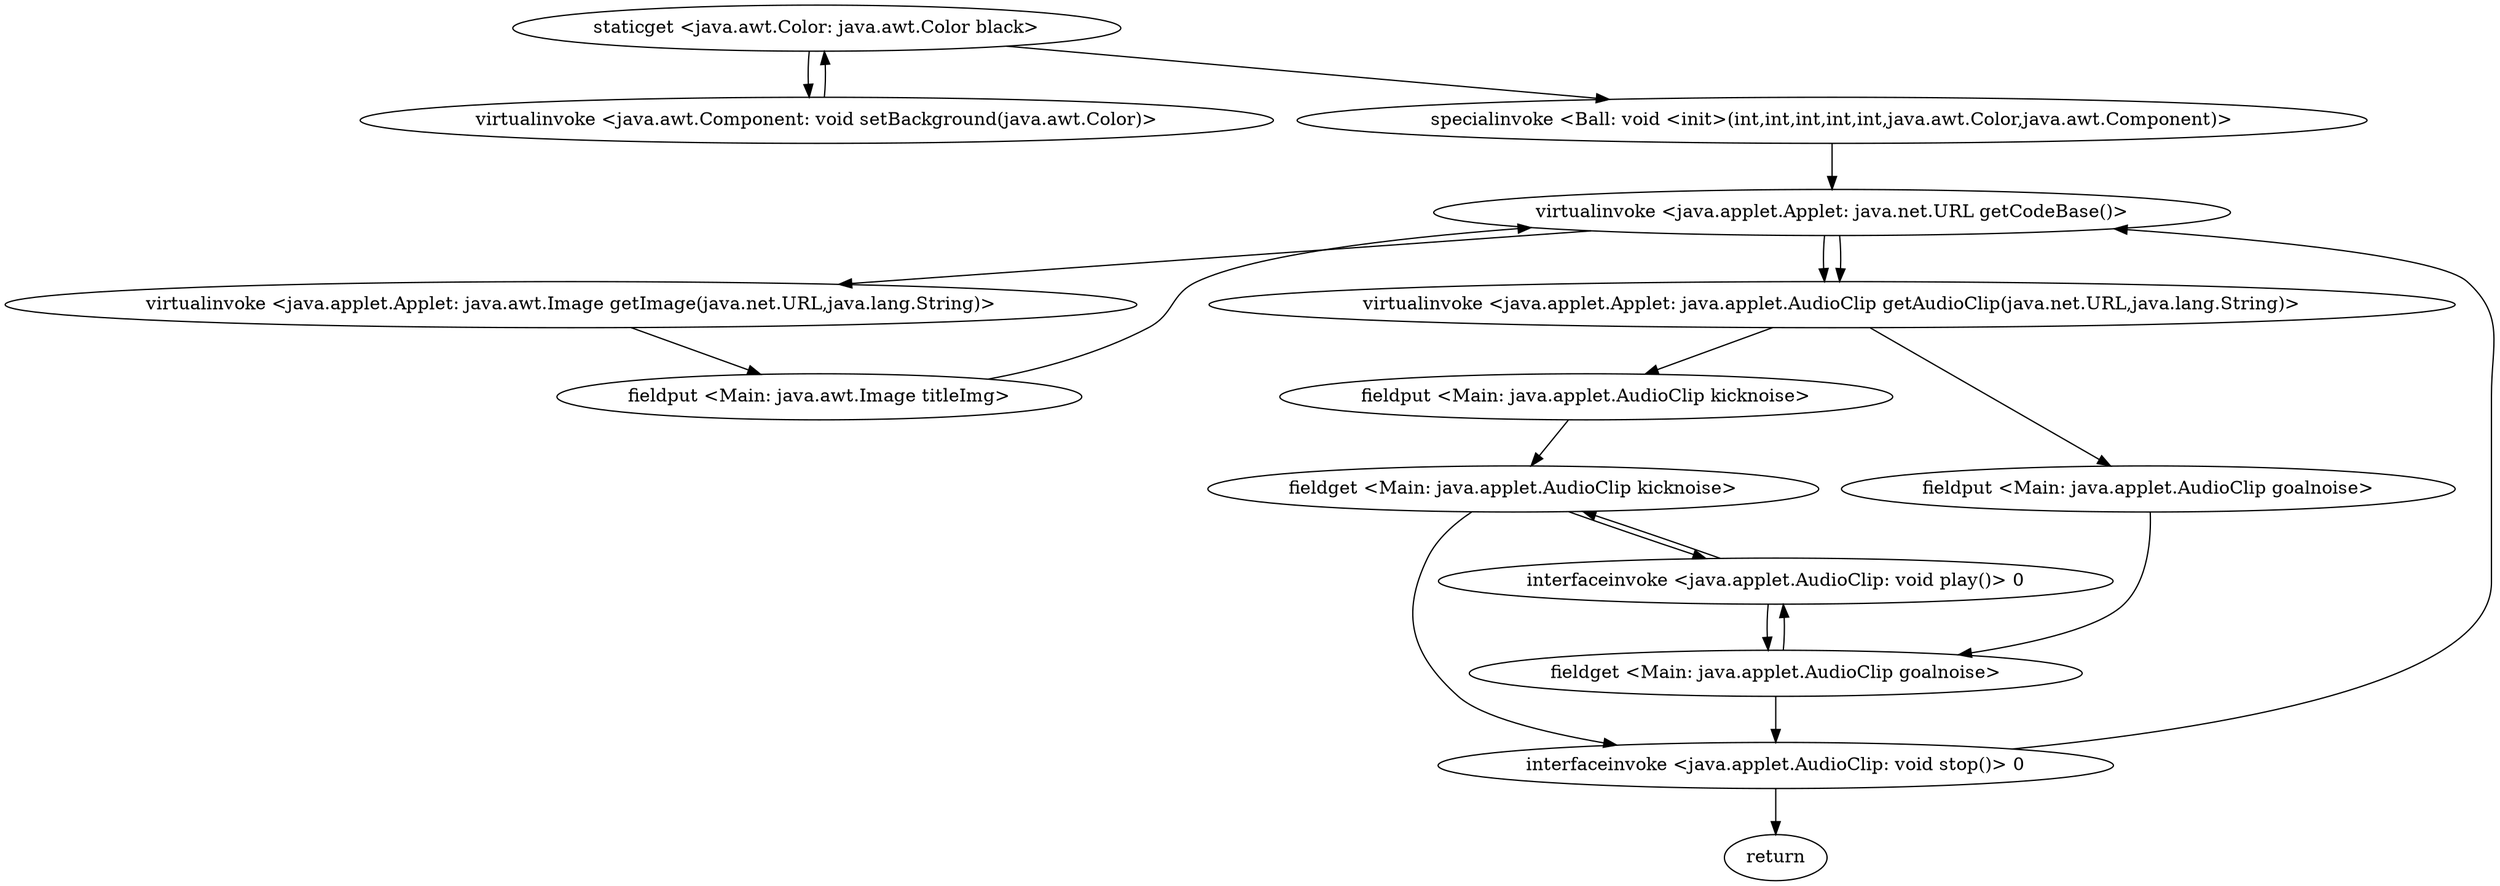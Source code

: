 digraph "" {
"staticget <java.awt.Color: java.awt.Color black>";
 "staticget <java.awt.Color: java.awt.Color black>"->"virtualinvoke <java.awt.Component: void setBackground(java.awt.Color)>";
 "virtualinvoke <java.awt.Component: void setBackground(java.awt.Color)>"->"staticget <java.awt.Color: java.awt.Color black>";
 "staticget <java.awt.Color: java.awt.Color black>"->"specialinvoke <Ball: void <init>(int,int,int,int,int,java.awt.Color,java.awt.Component)>";
 "specialinvoke <Ball: void <init>(int,int,int,int,int,java.awt.Color,java.awt.Component)>"->"virtualinvoke <java.applet.Applet: java.net.URL getCodeBase()>";
 "virtualinvoke <java.applet.Applet: java.net.URL getCodeBase()>"->"virtualinvoke <java.applet.Applet: java.awt.Image getImage(java.net.URL,java.lang.String)>";
 "virtualinvoke <java.applet.Applet: java.awt.Image getImage(java.net.URL,java.lang.String)>"->"fieldput <Main: java.awt.Image titleImg>";
 "fieldput <Main: java.awt.Image titleImg>"->"virtualinvoke <java.applet.Applet: java.net.URL getCodeBase()>";
 "virtualinvoke <java.applet.Applet: java.net.URL getCodeBase()>"->"virtualinvoke <java.applet.Applet: java.applet.AudioClip getAudioClip(java.net.URL,java.lang.String)>";
 "virtualinvoke <java.applet.Applet: java.applet.AudioClip getAudioClip(java.net.URL,java.lang.String)>"->"fieldput <Main: java.applet.AudioClip kicknoise>";
 "fieldput <Main: java.applet.AudioClip kicknoise>"->"fieldget <Main: java.applet.AudioClip kicknoise>";
 "fieldget <Main: java.applet.AudioClip kicknoise>"->"interfaceinvoke <java.applet.AudioClip: void play()> 0";
 "interfaceinvoke <java.applet.AudioClip: void play()> 0"->"fieldget <Main: java.applet.AudioClip kicknoise>";
 "fieldget <Main: java.applet.AudioClip kicknoise>"->"interfaceinvoke <java.applet.AudioClip: void stop()> 0";
 "interfaceinvoke <java.applet.AudioClip: void stop()> 0"->"virtualinvoke <java.applet.Applet: java.net.URL getCodeBase()>";
 "virtualinvoke <java.applet.Applet: java.net.URL getCodeBase()>"->"virtualinvoke <java.applet.Applet: java.applet.AudioClip getAudioClip(java.net.URL,java.lang.String)>";
 "virtualinvoke <java.applet.Applet: java.applet.AudioClip getAudioClip(java.net.URL,java.lang.String)>"->"fieldput <Main: java.applet.AudioClip goalnoise>";
 "fieldput <Main: java.applet.AudioClip goalnoise>"->"fieldget <Main: java.applet.AudioClip goalnoise>";
 "fieldget <Main: java.applet.AudioClip goalnoise>"->"interfaceinvoke <java.applet.AudioClip: void play()> 0";
 "interfaceinvoke <java.applet.AudioClip: void play()> 0"->"fieldget <Main: java.applet.AudioClip goalnoise>";
 "fieldget <Main: java.applet.AudioClip goalnoise>"->"interfaceinvoke <java.applet.AudioClip: void stop()> 0";
 "interfaceinvoke <java.applet.AudioClip: void stop()> 0"->"return";
}

